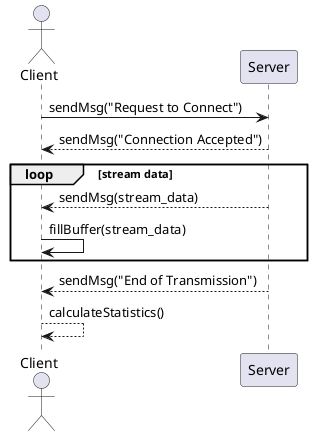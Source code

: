 @startuml

actor Client
participant "Server" as Server

Client -> Server: sendMsg("Request to Connect")
Server --> Client: sendMsg("Connection Accepted")

loop stream data
Server --> Client: sendMsg(stream_data)
Client -> Client: fillBuffer(stream_data) 
end

Server --> Client: sendMsg("End of Transmission")
Client --> Client: calculateStatistics()

@enduml
